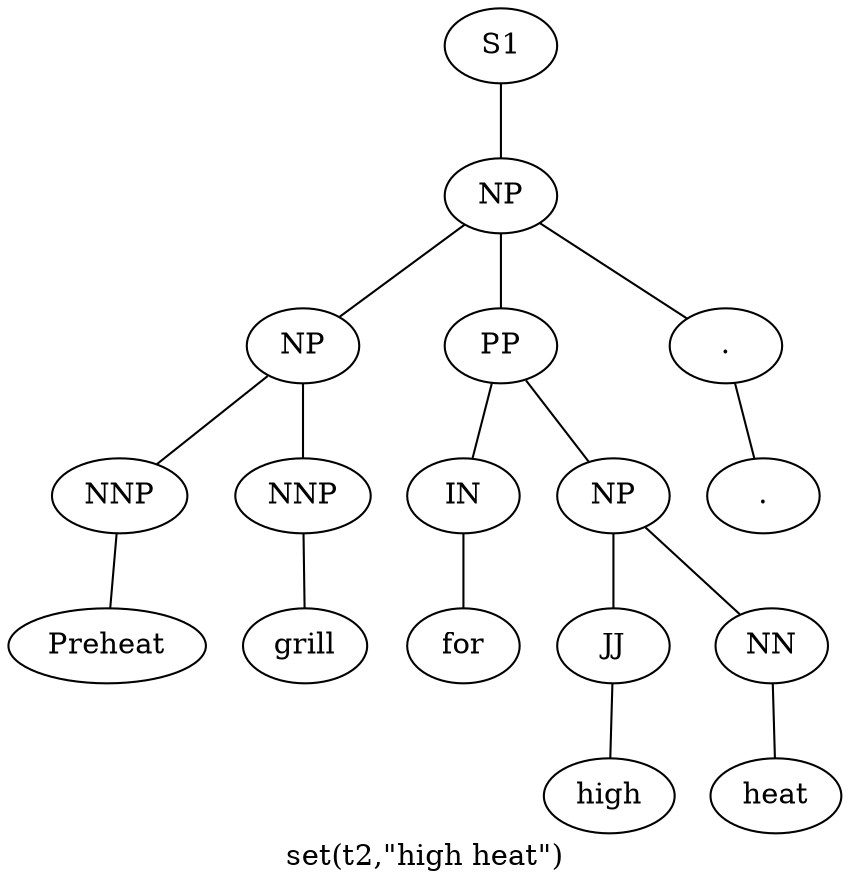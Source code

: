 graph SyntaxGraph {
	label = "set(t2,\"high heat\")";
	Node0 [label="S1"];
	Node1 [label="NP"];
	Node2 [label="NP"];
	Node3 [label="NNP"];
	Node4 [label="Preheat"];
	Node5 [label="NNP"];
	Node6 [label="grill"];
	Node7 [label="PP"];
	Node8 [label="IN"];
	Node9 [label="for"];
	Node10 [label="NP"];
	Node11 [label="JJ"];
	Node12 [label="high"];
	Node13 [label="NN"];
	Node14 [label="heat"];
	Node15 [label="."];
	Node16 [label="."];

	Node0 -- Node1;
	Node1 -- Node2;
	Node1 -- Node7;
	Node1 -- Node15;
	Node2 -- Node3;
	Node2 -- Node5;
	Node3 -- Node4;
	Node5 -- Node6;
	Node7 -- Node8;
	Node7 -- Node10;
	Node8 -- Node9;
	Node10 -- Node11;
	Node10 -- Node13;
	Node11 -- Node12;
	Node13 -- Node14;
	Node15 -- Node16;
}